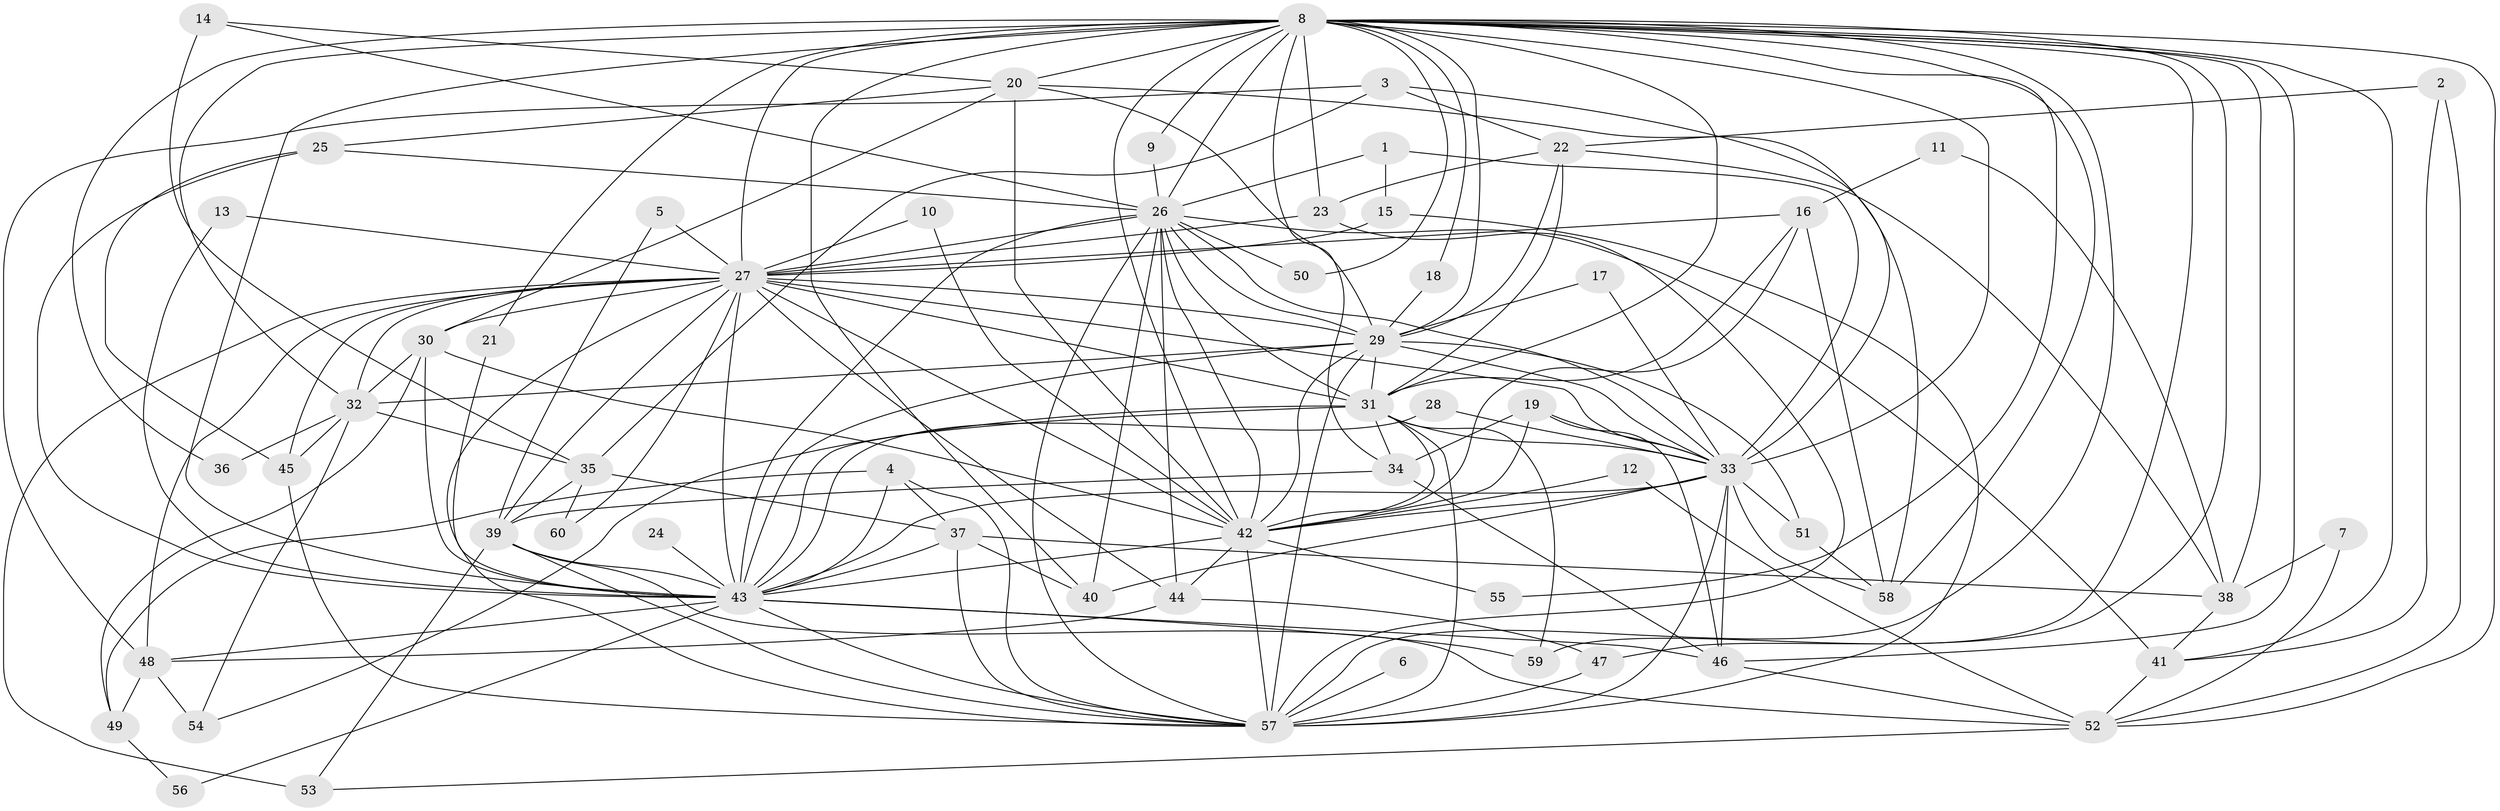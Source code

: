 // original degree distribution, {22: 0.008403361344537815, 20: 0.008403361344537815, 27: 0.01680672268907563, 13: 0.008403361344537815, 18: 0.01680672268907563, 19: 0.01680672268907563, 16: 0.008403361344537815, 3: 0.18487394957983194, 4: 0.12605042016806722, 8: 0.01680672268907563, 5: 0.058823529411764705, 7: 0.03361344537815126, 2: 0.48739495798319327, 6: 0.008403361344537815}
// Generated by graph-tools (version 1.1) at 2025/46/03/06/25 01:46:56]
// undirected, 60 vertices, 176 edges
graph export_dot {
graph [start="1"]
  node [color=gray90,style=filled];
  1;
  2;
  3;
  4;
  5;
  6;
  7;
  8;
  9;
  10;
  11;
  12;
  13;
  14;
  15;
  16;
  17;
  18;
  19;
  20;
  21;
  22;
  23;
  24;
  25;
  26;
  27;
  28;
  29;
  30;
  31;
  32;
  33;
  34;
  35;
  36;
  37;
  38;
  39;
  40;
  41;
  42;
  43;
  44;
  45;
  46;
  47;
  48;
  49;
  50;
  51;
  52;
  53;
  54;
  55;
  56;
  57;
  58;
  59;
  60;
  1 -- 15 [weight=1.0];
  1 -- 26 [weight=1.0];
  1 -- 33 [weight=1.0];
  2 -- 22 [weight=1.0];
  2 -- 41 [weight=1.0];
  2 -- 52 [weight=1.0];
  3 -- 22 [weight=1.0];
  3 -- 33 [weight=1.0];
  3 -- 35 [weight=1.0];
  3 -- 48 [weight=1.0];
  4 -- 37 [weight=1.0];
  4 -- 43 [weight=1.0];
  4 -- 49 [weight=1.0];
  4 -- 57 [weight=1.0];
  5 -- 27 [weight=1.0];
  5 -- 39 [weight=1.0];
  6 -- 57 [weight=1.0];
  7 -- 38 [weight=1.0];
  7 -- 52 [weight=1.0];
  8 -- 9 [weight=1.0];
  8 -- 18 [weight=1.0];
  8 -- 20 [weight=1.0];
  8 -- 21 [weight=1.0];
  8 -- 23 [weight=1.0];
  8 -- 26 [weight=3.0];
  8 -- 27 [weight=2.0];
  8 -- 29 [weight=2.0];
  8 -- 31 [weight=2.0];
  8 -- 32 [weight=1.0];
  8 -- 33 [weight=2.0];
  8 -- 34 [weight=1.0];
  8 -- 36 [weight=1.0];
  8 -- 38 [weight=2.0];
  8 -- 40 [weight=2.0];
  8 -- 41 [weight=1.0];
  8 -- 42 [weight=3.0];
  8 -- 43 [weight=4.0];
  8 -- 46 [weight=1.0];
  8 -- 47 [weight=1.0];
  8 -- 50 [weight=1.0];
  8 -- 52 [weight=1.0];
  8 -- 55 [weight=1.0];
  8 -- 57 [weight=2.0];
  8 -- 58 [weight=1.0];
  8 -- 59 [weight=1.0];
  9 -- 26 [weight=1.0];
  10 -- 27 [weight=1.0];
  10 -- 42 [weight=1.0];
  11 -- 16 [weight=1.0];
  11 -- 38 [weight=1.0];
  12 -- 42 [weight=1.0];
  12 -- 52 [weight=1.0];
  13 -- 27 [weight=1.0];
  13 -- 43 [weight=1.0];
  14 -- 20 [weight=1.0];
  14 -- 26 [weight=1.0];
  14 -- 35 [weight=1.0];
  15 -- 27 [weight=1.0];
  15 -- 57 [weight=1.0];
  16 -- 27 [weight=1.0];
  16 -- 31 [weight=1.0];
  16 -- 42 [weight=1.0];
  16 -- 58 [weight=1.0];
  17 -- 29 [weight=1.0];
  17 -- 33 [weight=1.0];
  18 -- 29 [weight=1.0];
  19 -- 33 [weight=1.0];
  19 -- 34 [weight=1.0];
  19 -- 42 [weight=1.0];
  19 -- 46 [weight=1.0];
  20 -- 25 [weight=1.0];
  20 -- 29 [weight=1.0];
  20 -- 30 [weight=1.0];
  20 -- 42 [weight=1.0];
  20 -- 58 [weight=1.0];
  21 -- 43 [weight=1.0];
  22 -- 23 [weight=1.0];
  22 -- 29 [weight=1.0];
  22 -- 31 [weight=1.0];
  22 -- 38 [weight=1.0];
  23 -- 27 [weight=1.0];
  23 -- 57 [weight=1.0];
  24 -- 43 [weight=1.0];
  25 -- 26 [weight=1.0];
  25 -- 43 [weight=2.0];
  25 -- 45 [weight=1.0];
  26 -- 27 [weight=1.0];
  26 -- 29 [weight=1.0];
  26 -- 31 [weight=1.0];
  26 -- 33 [weight=1.0];
  26 -- 40 [weight=1.0];
  26 -- 41 [weight=2.0];
  26 -- 42 [weight=1.0];
  26 -- 43 [weight=2.0];
  26 -- 44 [weight=1.0];
  26 -- 50 [weight=1.0];
  26 -- 57 [weight=1.0];
  27 -- 29 [weight=1.0];
  27 -- 30 [weight=1.0];
  27 -- 31 [weight=1.0];
  27 -- 32 [weight=1.0];
  27 -- 33 [weight=1.0];
  27 -- 39 [weight=2.0];
  27 -- 42 [weight=2.0];
  27 -- 43 [weight=1.0];
  27 -- 44 [weight=1.0];
  27 -- 45 [weight=1.0];
  27 -- 48 [weight=2.0];
  27 -- 53 [weight=1.0];
  27 -- 57 [weight=1.0];
  27 -- 60 [weight=1.0];
  28 -- 33 [weight=1.0];
  28 -- 43 [weight=1.0];
  29 -- 31 [weight=1.0];
  29 -- 32 [weight=2.0];
  29 -- 33 [weight=1.0];
  29 -- 42 [weight=1.0];
  29 -- 43 [weight=1.0];
  29 -- 51 [weight=1.0];
  29 -- 57 [weight=1.0];
  30 -- 32 [weight=1.0];
  30 -- 42 [weight=1.0];
  30 -- 43 [weight=1.0];
  30 -- 49 [weight=1.0];
  31 -- 33 [weight=1.0];
  31 -- 34 [weight=1.0];
  31 -- 42 [weight=1.0];
  31 -- 43 [weight=2.0];
  31 -- 54 [weight=1.0];
  31 -- 57 [weight=1.0];
  31 -- 59 [weight=1.0];
  32 -- 35 [weight=1.0];
  32 -- 36 [weight=1.0];
  32 -- 45 [weight=1.0];
  32 -- 54 [weight=1.0];
  33 -- 40 [weight=1.0];
  33 -- 42 [weight=1.0];
  33 -- 43 [weight=1.0];
  33 -- 46 [weight=2.0];
  33 -- 51 [weight=1.0];
  33 -- 57 [weight=1.0];
  33 -- 58 [weight=1.0];
  34 -- 39 [weight=1.0];
  34 -- 46 [weight=1.0];
  35 -- 37 [weight=1.0];
  35 -- 39 [weight=1.0];
  35 -- 60 [weight=1.0];
  37 -- 38 [weight=1.0];
  37 -- 40 [weight=1.0];
  37 -- 43 [weight=1.0];
  37 -- 57 [weight=2.0];
  38 -- 41 [weight=1.0];
  39 -- 43 [weight=2.0];
  39 -- 52 [weight=1.0];
  39 -- 53 [weight=1.0];
  39 -- 57 [weight=1.0];
  41 -- 52 [weight=1.0];
  42 -- 43 [weight=1.0];
  42 -- 44 [weight=1.0];
  42 -- 55 [weight=1.0];
  42 -- 57 [weight=1.0];
  43 -- 46 [weight=1.0];
  43 -- 48 [weight=1.0];
  43 -- 56 [weight=1.0];
  43 -- 57 [weight=1.0];
  43 -- 59 [weight=1.0];
  44 -- 47 [weight=1.0];
  44 -- 48 [weight=1.0];
  45 -- 57 [weight=1.0];
  46 -- 52 [weight=1.0];
  47 -- 57 [weight=1.0];
  48 -- 49 [weight=1.0];
  48 -- 54 [weight=1.0];
  49 -- 56 [weight=1.0];
  51 -- 58 [weight=1.0];
  52 -- 53 [weight=1.0];
}
